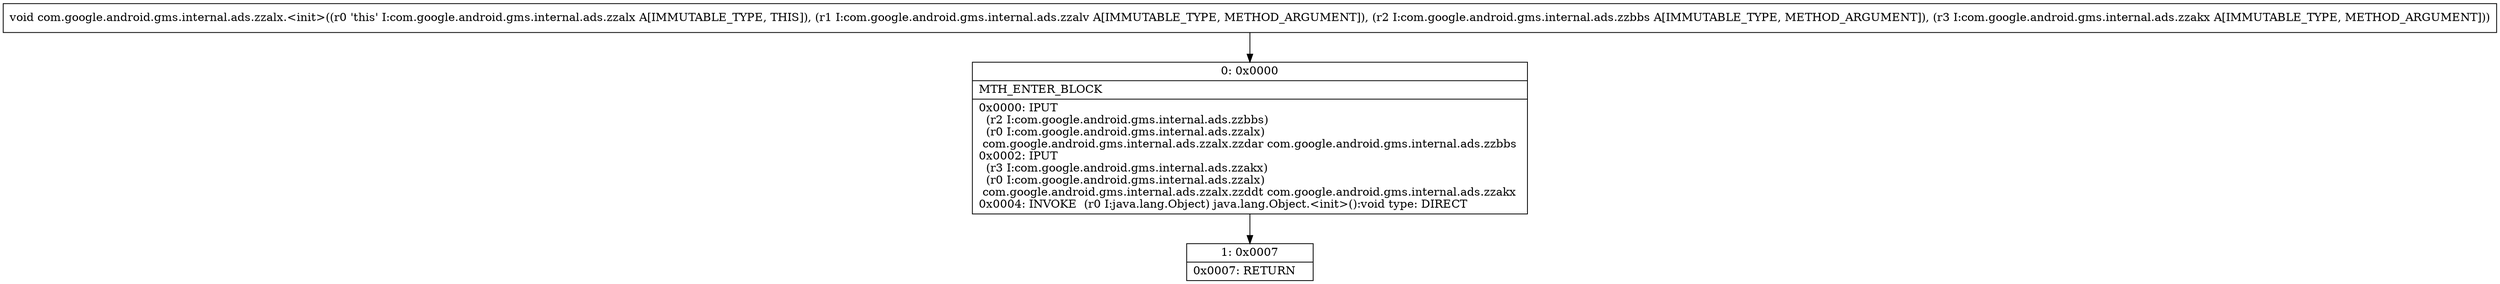 digraph "CFG forcom.google.android.gms.internal.ads.zzalx.\<init\>(Lcom\/google\/android\/gms\/internal\/ads\/zzalv;Lcom\/google\/android\/gms\/internal\/ads\/zzbbs;Lcom\/google\/android\/gms\/internal\/ads\/zzakx;)V" {
Node_0 [shape=record,label="{0\:\ 0x0000|MTH_ENTER_BLOCK\l|0x0000: IPUT  \l  (r2 I:com.google.android.gms.internal.ads.zzbbs)\l  (r0 I:com.google.android.gms.internal.ads.zzalx)\l com.google.android.gms.internal.ads.zzalx.zzdar com.google.android.gms.internal.ads.zzbbs \l0x0002: IPUT  \l  (r3 I:com.google.android.gms.internal.ads.zzakx)\l  (r0 I:com.google.android.gms.internal.ads.zzalx)\l com.google.android.gms.internal.ads.zzalx.zzddt com.google.android.gms.internal.ads.zzakx \l0x0004: INVOKE  (r0 I:java.lang.Object) java.lang.Object.\<init\>():void type: DIRECT \l}"];
Node_1 [shape=record,label="{1\:\ 0x0007|0x0007: RETURN   \l}"];
MethodNode[shape=record,label="{void com.google.android.gms.internal.ads.zzalx.\<init\>((r0 'this' I:com.google.android.gms.internal.ads.zzalx A[IMMUTABLE_TYPE, THIS]), (r1 I:com.google.android.gms.internal.ads.zzalv A[IMMUTABLE_TYPE, METHOD_ARGUMENT]), (r2 I:com.google.android.gms.internal.ads.zzbbs A[IMMUTABLE_TYPE, METHOD_ARGUMENT]), (r3 I:com.google.android.gms.internal.ads.zzakx A[IMMUTABLE_TYPE, METHOD_ARGUMENT])) }"];
MethodNode -> Node_0;
Node_0 -> Node_1;
}

